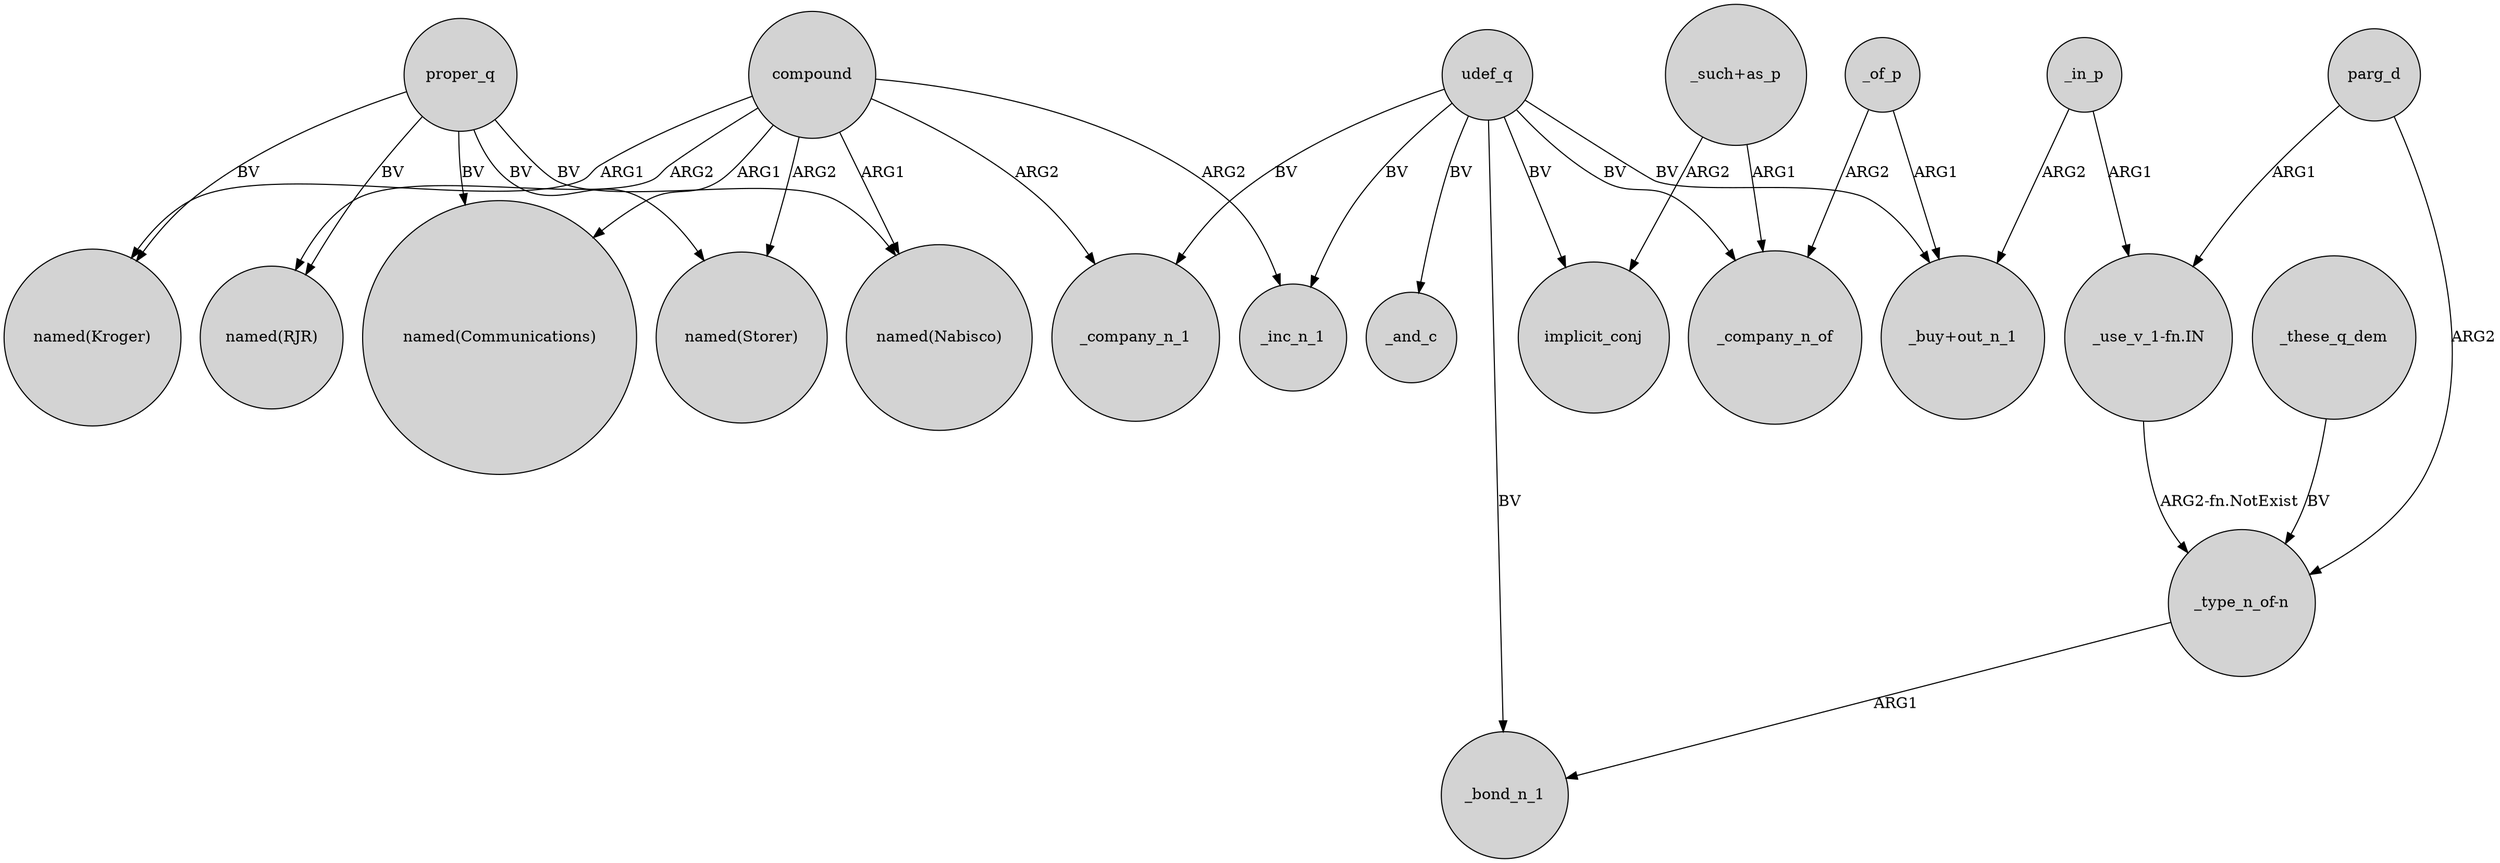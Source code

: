 digraph {
	node [shape=circle style=filled]
	udef_q -> _company_n_1 [label=BV]
	udef_q -> _inc_n_1 [label=BV]
	compound -> "named(Kroger)" [label=ARG1]
	proper_q -> "named(RJR)" [label=BV]
	compound -> _company_n_1 [label=ARG2]
	proper_q -> "named(Communications)" [label=BV]
	_these_q_dem -> "_type_n_of-n" [label=BV]
	"_use_v_1-fn.IN" -> "_type_n_of-n" [label="ARG2-fn.NotExist"]
	udef_q -> implicit_conj [label=BV]
	_in_p -> "_buy+out_n_1" [label=ARG2]
	udef_q -> "_buy+out_n_1" [label=BV]
	compound -> "named(RJR)" [label=ARG2]
	compound -> "named(Communications)" [label=ARG1]
	udef_q -> _bond_n_1 [label=BV]
	parg_d -> "_use_v_1-fn.IN" [label=ARG1]
	proper_q -> "named(Storer)" [label=BV]
	compound -> "named(Nabisco)" [label=ARG1]
	parg_d -> "_type_n_of-n" [label=ARG2]
	_in_p -> "_use_v_1-fn.IN" [label=ARG1]
	"_type_n_of-n" -> _bond_n_1 [label=ARG1]
	"_such+as_p" -> implicit_conj [label=ARG2]
	compound -> "named(Storer)" [label=ARG2]
	"_such+as_p" -> _company_n_of [label=ARG1]
	proper_q -> "named(Kroger)" [label=BV]
	udef_q -> _company_n_of [label=BV]
	udef_q -> _and_c [label=BV]
	proper_q -> "named(Nabisco)" [label=BV]
	compound -> _inc_n_1 [label=ARG2]
	_of_p -> _company_n_of [label=ARG2]
	_of_p -> "_buy+out_n_1" [label=ARG1]
}
